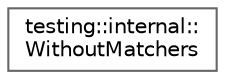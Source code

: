 digraph "Graphical Class Hierarchy"
{
 // LATEX_PDF_SIZE
  bgcolor="transparent";
  edge [fontname=Helvetica,fontsize=10,labelfontname=Helvetica,labelfontsize=10];
  node [fontname=Helvetica,fontsize=10,shape=box,height=0.2,width=0.4];
  rankdir="LR";
  Node0 [id="Node000000",label="testing::internal::\lWithoutMatchers",height=0.2,width=0.4,color="grey40", fillcolor="white", style="filled",URL="$classtesting_1_1internal_1_1WithoutMatchers.html",tooltip=" "];
}
